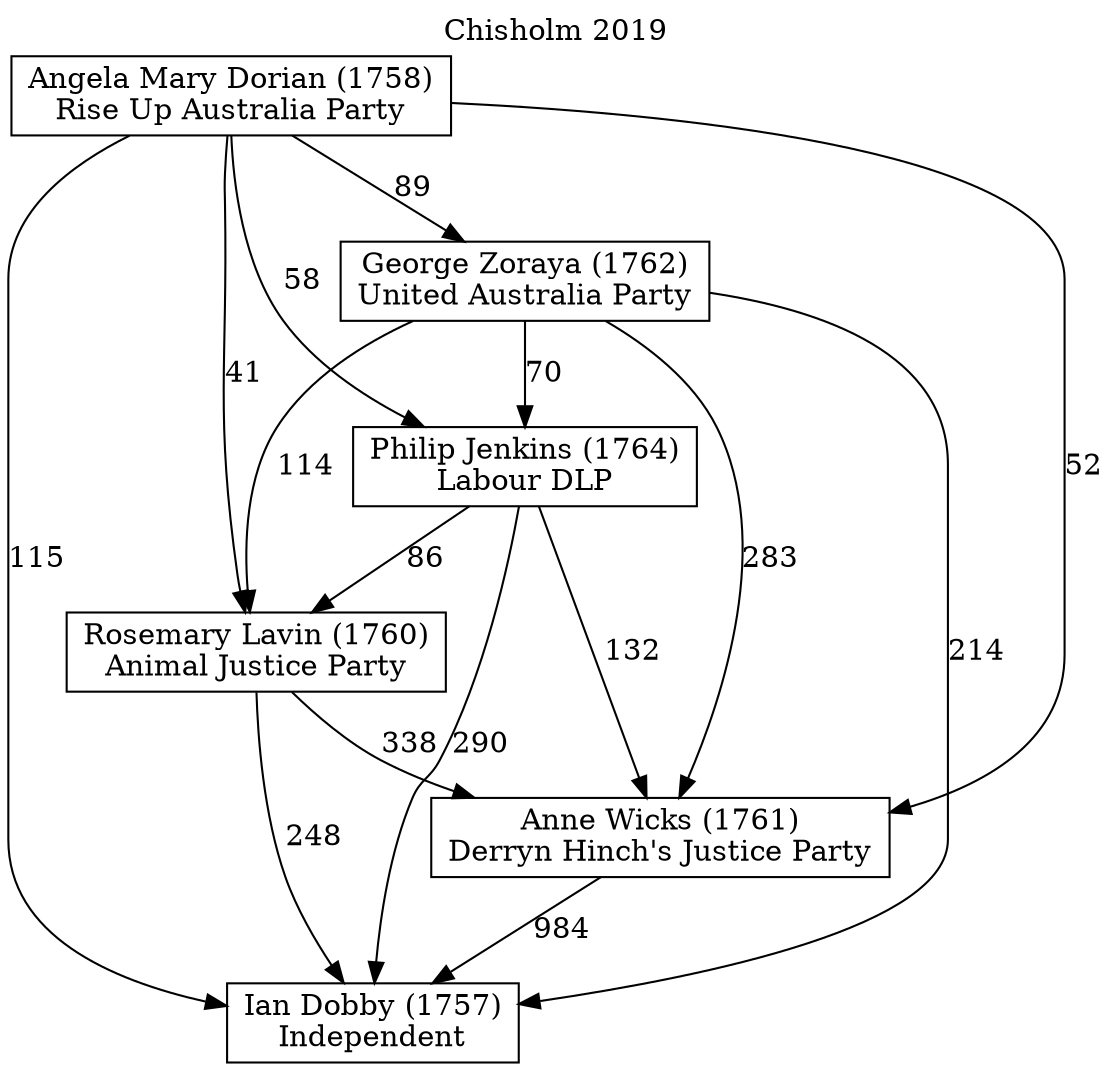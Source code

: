 // House preference flow
digraph "Ian Dobby (1757)_Chisholm_2019" {
	graph [label="Chisholm 2019" labelloc=t mclimit=10]
	node [shape=box]
	"Ian Dobby (1757)" [label="Ian Dobby (1757)
Independent"]
	"Anne Wicks (1761)" [label="Anne Wicks (1761)
Derryn Hinch's Justice Party"]
	"Rosemary Lavin (1760)" [label="Rosemary Lavin (1760)
Animal Justice Party"]
	"Philip Jenkins (1764)" [label="Philip Jenkins (1764)
Labour DLP"]
	"George Zoraya (1762)" [label="George Zoraya (1762)
United Australia Party"]
	"Angela Mary Dorian (1758)" [label="Angela Mary Dorian (1758)
Rise Up Australia Party"]
	"Anne Wicks (1761)" -> "Ian Dobby (1757)" [label=984]
	"Rosemary Lavin (1760)" -> "Anne Wicks (1761)" [label=338]
	"Philip Jenkins (1764)" -> "Rosemary Lavin (1760)" [label=86]
	"George Zoraya (1762)" -> "Philip Jenkins (1764)" [label=70]
	"Angela Mary Dorian (1758)" -> "George Zoraya (1762)" [label=89]
	"Rosemary Lavin (1760)" -> "Ian Dobby (1757)" [label=248]
	"Philip Jenkins (1764)" -> "Ian Dobby (1757)" [label=290]
	"George Zoraya (1762)" -> "Ian Dobby (1757)" [label=214]
	"Angela Mary Dorian (1758)" -> "Ian Dobby (1757)" [label=115]
	"Angela Mary Dorian (1758)" -> "Philip Jenkins (1764)" [label=58]
	"George Zoraya (1762)" -> "Rosemary Lavin (1760)" [label=114]
	"Angela Mary Dorian (1758)" -> "Rosemary Lavin (1760)" [label=41]
	"Philip Jenkins (1764)" -> "Anne Wicks (1761)" [label=132]
	"George Zoraya (1762)" -> "Anne Wicks (1761)" [label=283]
	"Angela Mary Dorian (1758)" -> "Anne Wicks (1761)" [label=52]
}
